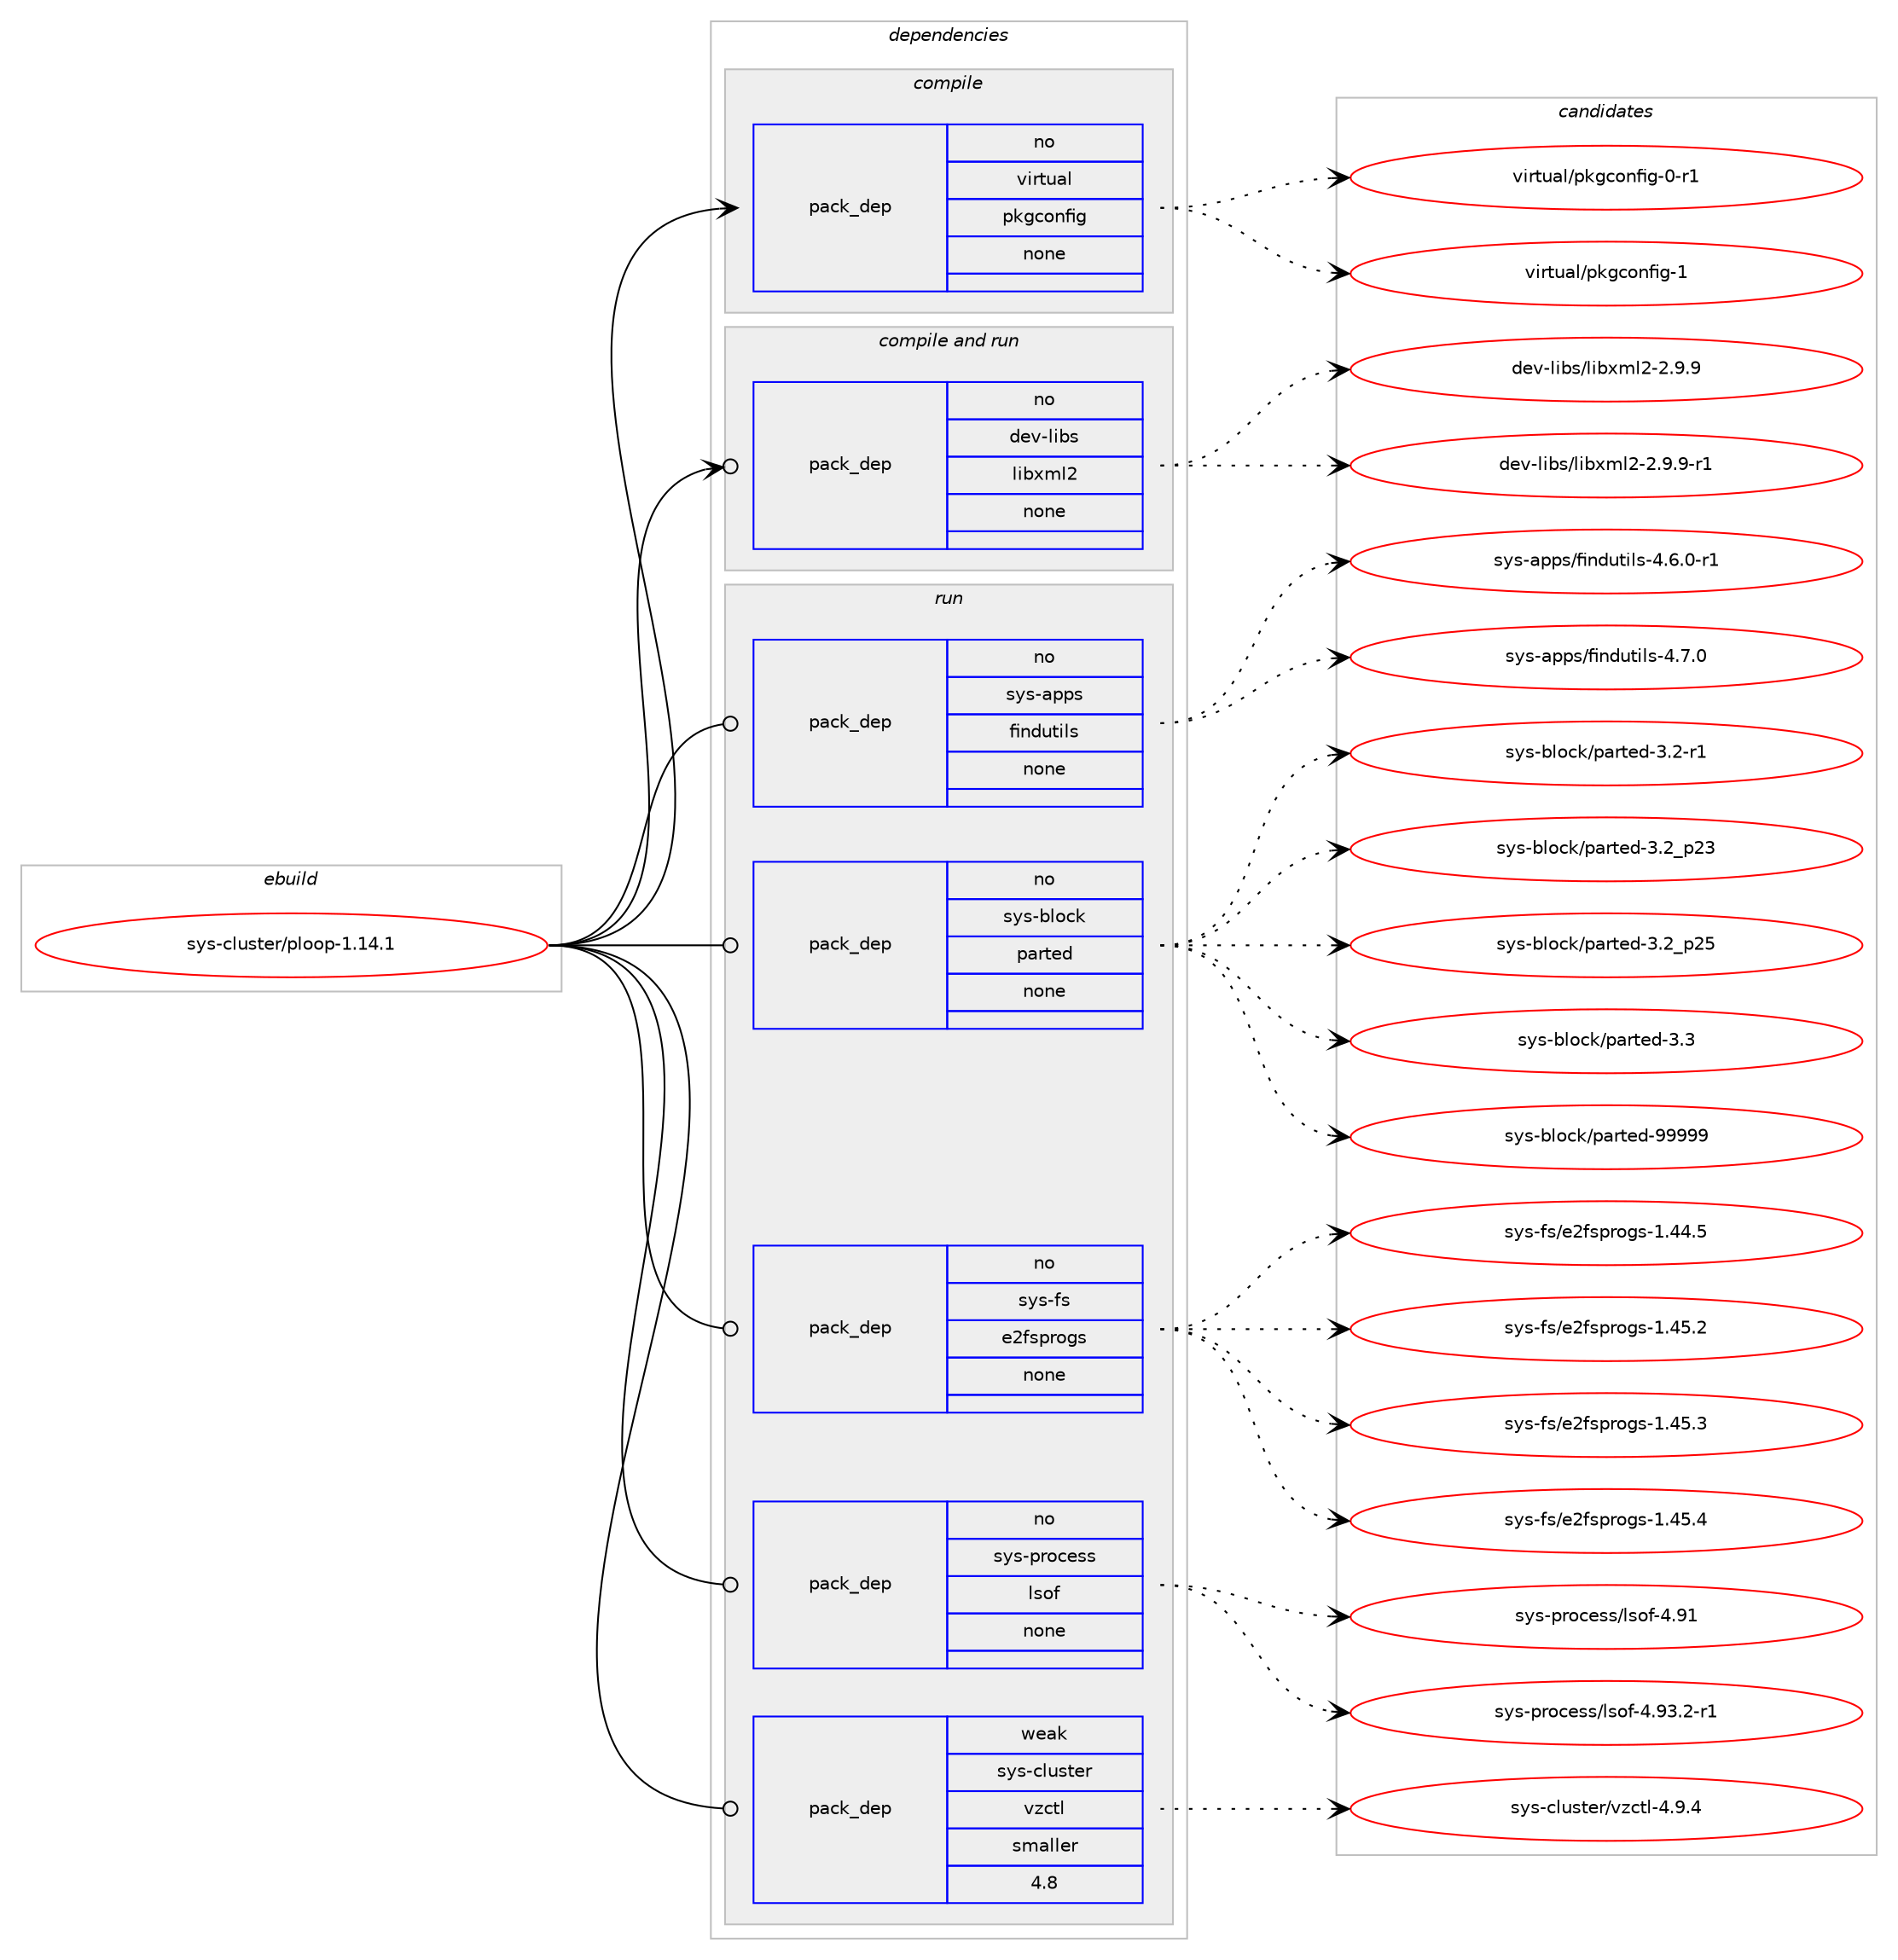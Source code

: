 digraph prolog {

# *************
# Graph options
# *************

newrank=true;
concentrate=true;
compound=true;
graph [rankdir=LR,fontname=Helvetica,fontsize=10,ranksep=1.5];#, ranksep=2.5, nodesep=0.2];
edge  [arrowhead=vee];
node  [fontname=Helvetica,fontsize=10];

# **********
# The ebuild
# **********

subgraph cluster_leftcol {
color=gray;
rank=same;
label=<<i>ebuild</i>>;
id [label="sys-cluster/ploop-1.14.1", color=red, width=4, href="../sys-cluster/ploop-1.14.1.svg"];
}

# ****************
# The dependencies
# ****************

subgraph cluster_midcol {
color=gray;
label=<<i>dependencies</i>>;
subgraph cluster_compile {
fillcolor="#eeeeee";
style=filled;
label=<<i>compile</i>>;
subgraph pack658608 {
dependency887519 [label=<<TABLE BORDER="0" CELLBORDER="1" CELLSPACING="0" CELLPADDING="4" WIDTH="220"><TR><TD ROWSPAN="6" CELLPADDING="30">pack_dep</TD></TR><TR><TD WIDTH="110">no</TD></TR><TR><TD>virtual</TD></TR><TR><TD>pkgconfig</TD></TR><TR><TD>none</TD></TR><TR><TD></TD></TR></TABLE>>, shape=none, color=blue];
}
id:e -> dependency887519:w [weight=20,style="solid",arrowhead="vee"];
}
subgraph cluster_compileandrun {
fillcolor="#eeeeee";
style=filled;
label=<<i>compile and run</i>>;
subgraph pack658609 {
dependency887520 [label=<<TABLE BORDER="0" CELLBORDER="1" CELLSPACING="0" CELLPADDING="4" WIDTH="220"><TR><TD ROWSPAN="6" CELLPADDING="30">pack_dep</TD></TR><TR><TD WIDTH="110">no</TD></TR><TR><TD>dev-libs</TD></TR><TR><TD>libxml2</TD></TR><TR><TD>none</TD></TR><TR><TD></TD></TR></TABLE>>, shape=none, color=blue];
}
id:e -> dependency887520:w [weight=20,style="solid",arrowhead="odotvee"];
}
subgraph cluster_run {
fillcolor="#eeeeee";
style=filled;
label=<<i>run</i>>;
subgraph pack658610 {
dependency887521 [label=<<TABLE BORDER="0" CELLBORDER="1" CELLSPACING="0" CELLPADDING="4" WIDTH="220"><TR><TD ROWSPAN="6" CELLPADDING="30">pack_dep</TD></TR><TR><TD WIDTH="110">no</TD></TR><TR><TD>sys-apps</TD></TR><TR><TD>findutils</TD></TR><TR><TD>none</TD></TR><TR><TD></TD></TR></TABLE>>, shape=none, color=blue];
}
id:e -> dependency887521:w [weight=20,style="solid",arrowhead="odot"];
subgraph pack658611 {
dependency887522 [label=<<TABLE BORDER="0" CELLBORDER="1" CELLSPACING="0" CELLPADDING="4" WIDTH="220"><TR><TD ROWSPAN="6" CELLPADDING="30">pack_dep</TD></TR><TR><TD WIDTH="110">no</TD></TR><TR><TD>sys-block</TD></TR><TR><TD>parted</TD></TR><TR><TD>none</TD></TR><TR><TD></TD></TR></TABLE>>, shape=none, color=blue];
}
id:e -> dependency887522:w [weight=20,style="solid",arrowhead="odot"];
subgraph pack658612 {
dependency887523 [label=<<TABLE BORDER="0" CELLBORDER="1" CELLSPACING="0" CELLPADDING="4" WIDTH="220"><TR><TD ROWSPAN="6" CELLPADDING="30">pack_dep</TD></TR><TR><TD WIDTH="110">no</TD></TR><TR><TD>sys-fs</TD></TR><TR><TD>e2fsprogs</TD></TR><TR><TD>none</TD></TR><TR><TD></TD></TR></TABLE>>, shape=none, color=blue];
}
id:e -> dependency887523:w [weight=20,style="solid",arrowhead="odot"];
subgraph pack658613 {
dependency887524 [label=<<TABLE BORDER="0" CELLBORDER="1" CELLSPACING="0" CELLPADDING="4" WIDTH="220"><TR><TD ROWSPAN="6" CELLPADDING="30">pack_dep</TD></TR><TR><TD WIDTH="110">no</TD></TR><TR><TD>sys-process</TD></TR><TR><TD>lsof</TD></TR><TR><TD>none</TD></TR><TR><TD></TD></TR></TABLE>>, shape=none, color=blue];
}
id:e -> dependency887524:w [weight=20,style="solid",arrowhead="odot"];
subgraph pack658614 {
dependency887525 [label=<<TABLE BORDER="0" CELLBORDER="1" CELLSPACING="0" CELLPADDING="4" WIDTH="220"><TR><TD ROWSPAN="6" CELLPADDING="30">pack_dep</TD></TR><TR><TD WIDTH="110">weak</TD></TR><TR><TD>sys-cluster</TD></TR><TR><TD>vzctl</TD></TR><TR><TD>smaller</TD></TR><TR><TD>4.8</TD></TR></TABLE>>, shape=none, color=blue];
}
id:e -> dependency887525:w [weight=20,style="solid",arrowhead="odot"];
}
}

# **************
# The candidates
# **************

subgraph cluster_choices {
rank=same;
color=gray;
label=<<i>candidates</i>>;

subgraph choice658608 {
color=black;
nodesep=1;
choice11810511411611797108471121071039911111010210510345484511449 [label="virtual/pkgconfig-0-r1", color=red, width=4,href="../virtual/pkgconfig-0-r1.svg"];
choice1181051141161179710847112107103991111101021051034549 [label="virtual/pkgconfig-1", color=red, width=4,href="../virtual/pkgconfig-1.svg"];
dependency887519:e -> choice11810511411611797108471121071039911111010210510345484511449:w [style=dotted,weight="100"];
dependency887519:e -> choice1181051141161179710847112107103991111101021051034549:w [style=dotted,weight="100"];
}
subgraph choice658609 {
color=black;
nodesep=1;
choice1001011184510810598115471081059812010910850455046574657 [label="dev-libs/libxml2-2.9.9", color=red, width=4,href="../dev-libs/libxml2-2.9.9.svg"];
choice10010111845108105981154710810598120109108504550465746574511449 [label="dev-libs/libxml2-2.9.9-r1", color=red, width=4,href="../dev-libs/libxml2-2.9.9-r1.svg"];
dependency887520:e -> choice1001011184510810598115471081059812010910850455046574657:w [style=dotted,weight="100"];
dependency887520:e -> choice10010111845108105981154710810598120109108504550465746574511449:w [style=dotted,weight="100"];
}
subgraph choice658610 {
color=black;
nodesep=1;
choice1151211154597112112115471021051101001171161051081154552465446484511449 [label="sys-apps/findutils-4.6.0-r1", color=red, width=4,href="../sys-apps/findutils-4.6.0-r1.svg"];
choice115121115459711211211547102105110100117116105108115455246554648 [label="sys-apps/findutils-4.7.0", color=red, width=4,href="../sys-apps/findutils-4.7.0.svg"];
dependency887521:e -> choice1151211154597112112115471021051101001171161051081154552465446484511449:w [style=dotted,weight="100"];
dependency887521:e -> choice115121115459711211211547102105110100117116105108115455246554648:w [style=dotted,weight="100"];
}
subgraph choice658611 {
color=black;
nodesep=1;
choice1151211154598108111991074711297114116101100455146504511449 [label="sys-block/parted-3.2-r1", color=red, width=4,href="../sys-block/parted-3.2-r1.svg"];
choice115121115459810811199107471129711411610110045514650951125051 [label="sys-block/parted-3.2_p23", color=red, width=4,href="../sys-block/parted-3.2_p23.svg"];
choice115121115459810811199107471129711411610110045514650951125053 [label="sys-block/parted-3.2_p25", color=red, width=4,href="../sys-block/parted-3.2_p25.svg"];
choice115121115459810811199107471129711411610110045514651 [label="sys-block/parted-3.3", color=red, width=4,href="../sys-block/parted-3.3.svg"];
choice1151211154598108111991074711297114116101100455757575757 [label="sys-block/parted-99999", color=red, width=4,href="../sys-block/parted-99999.svg"];
dependency887522:e -> choice1151211154598108111991074711297114116101100455146504511449:w [style=dotted,weight="100"];
dependency887522:e -> choice115121115459810811199107471129711411610110045514650951125051:w [style=dotted,weight="100"];
dependency887522:e -> choice115121115459810811199107471129711411610110045514650951125053:w [style=dotted,weight="100"];
dependency887522:e -> choice115121115459810811199107471129711411610110045514651:w [style=dotted,weight="100"];
dependency887522:e -> choice1151211154598108111991074711297114116101100455757575757:w [style=dotted,weight="100"];
}
subgraph choice658612 {
color=black;
nodesep=1;
choice11512111545102115471015010211511211411110311545494652524653 [label="sys-fs/e2fsprogs-1.44.5", color=red, width=4,href="../sys-fs/e2fsprogs-1.44.5.svg"];
choice11512111545102115471015010211511211411110311545494652534650 [label="sys-fs/e2fsprogs-1.45.2", color=red, width=4,href="../sys-fs/e2fsprogs-1.45.2.svg"];
choice11512111545102115471015010211511211411110311545494652534651 [label="sys-fs/e2fsprogs-1.45.3", color=red, width=4,href="../sys-fs/e2fsprogs-1.45.3.svg"];
choice11512111545102115471015010211511211411110311545494652534652 [label="sys-fs/e2fsprogs-1.45.4", color=red, width=4,href="../sys-fs/e2fsprogs-1.45.4.svg"];
dependency887523:e -> choice11512111545102115471015010211511211411110311545494652524653:w [style=dotted,weight="100"];
dependency887523:e -> choice11512111545102115471015010211511211411110311545494652534650:w [style=dotted,weight="100"];
dependency887523:e -> choice11512111545102115471015010211511211411110311545494652534651:w [style=dotted,weight="100"];
dependency887523:e -> choice11512111545102115471015010211511211411110311545494652534652:w [style=dotted,weight="100"];
}
subgraph choice658613 {
color=black;
nodesep=1;
choice1151211154511211411199101115115471081151111024552465749 [label="sys-process/lsof-4.91", color=red, width=4,href="../sys-process/lsof-4.91.svg"];
choice115121115451121141119910111511547108115111102455246575146504511449 [label="sys-process/lsof-4.93.2-r1", color=red, width=4,href="../sys-process/lsof-4.93.2-r1.svg"];
dependency887524:e -> choice1151211154511211411199101115115471081151111024552465749:w [style=dotted,weight="100"];
dependency887524:e -> choice115121115451121141119910111511547108115111102455246575146504511449:w [style=dotted,weight="100"];
}
subgraph choice658614 {
color=black;
nodesep=1;
choice11512111545991081171151161011144711812299116108455246574652 [label="sys-cluster/vzctl-4.9.4", color=red, width=4,href="../sys-cluster/vzctl-4.9.4.svg"];
dependency887525:e -> choice11512111545991081171151161011144711812299116108455246574652:w [style=dotted,weight="100"];
}
}

}
